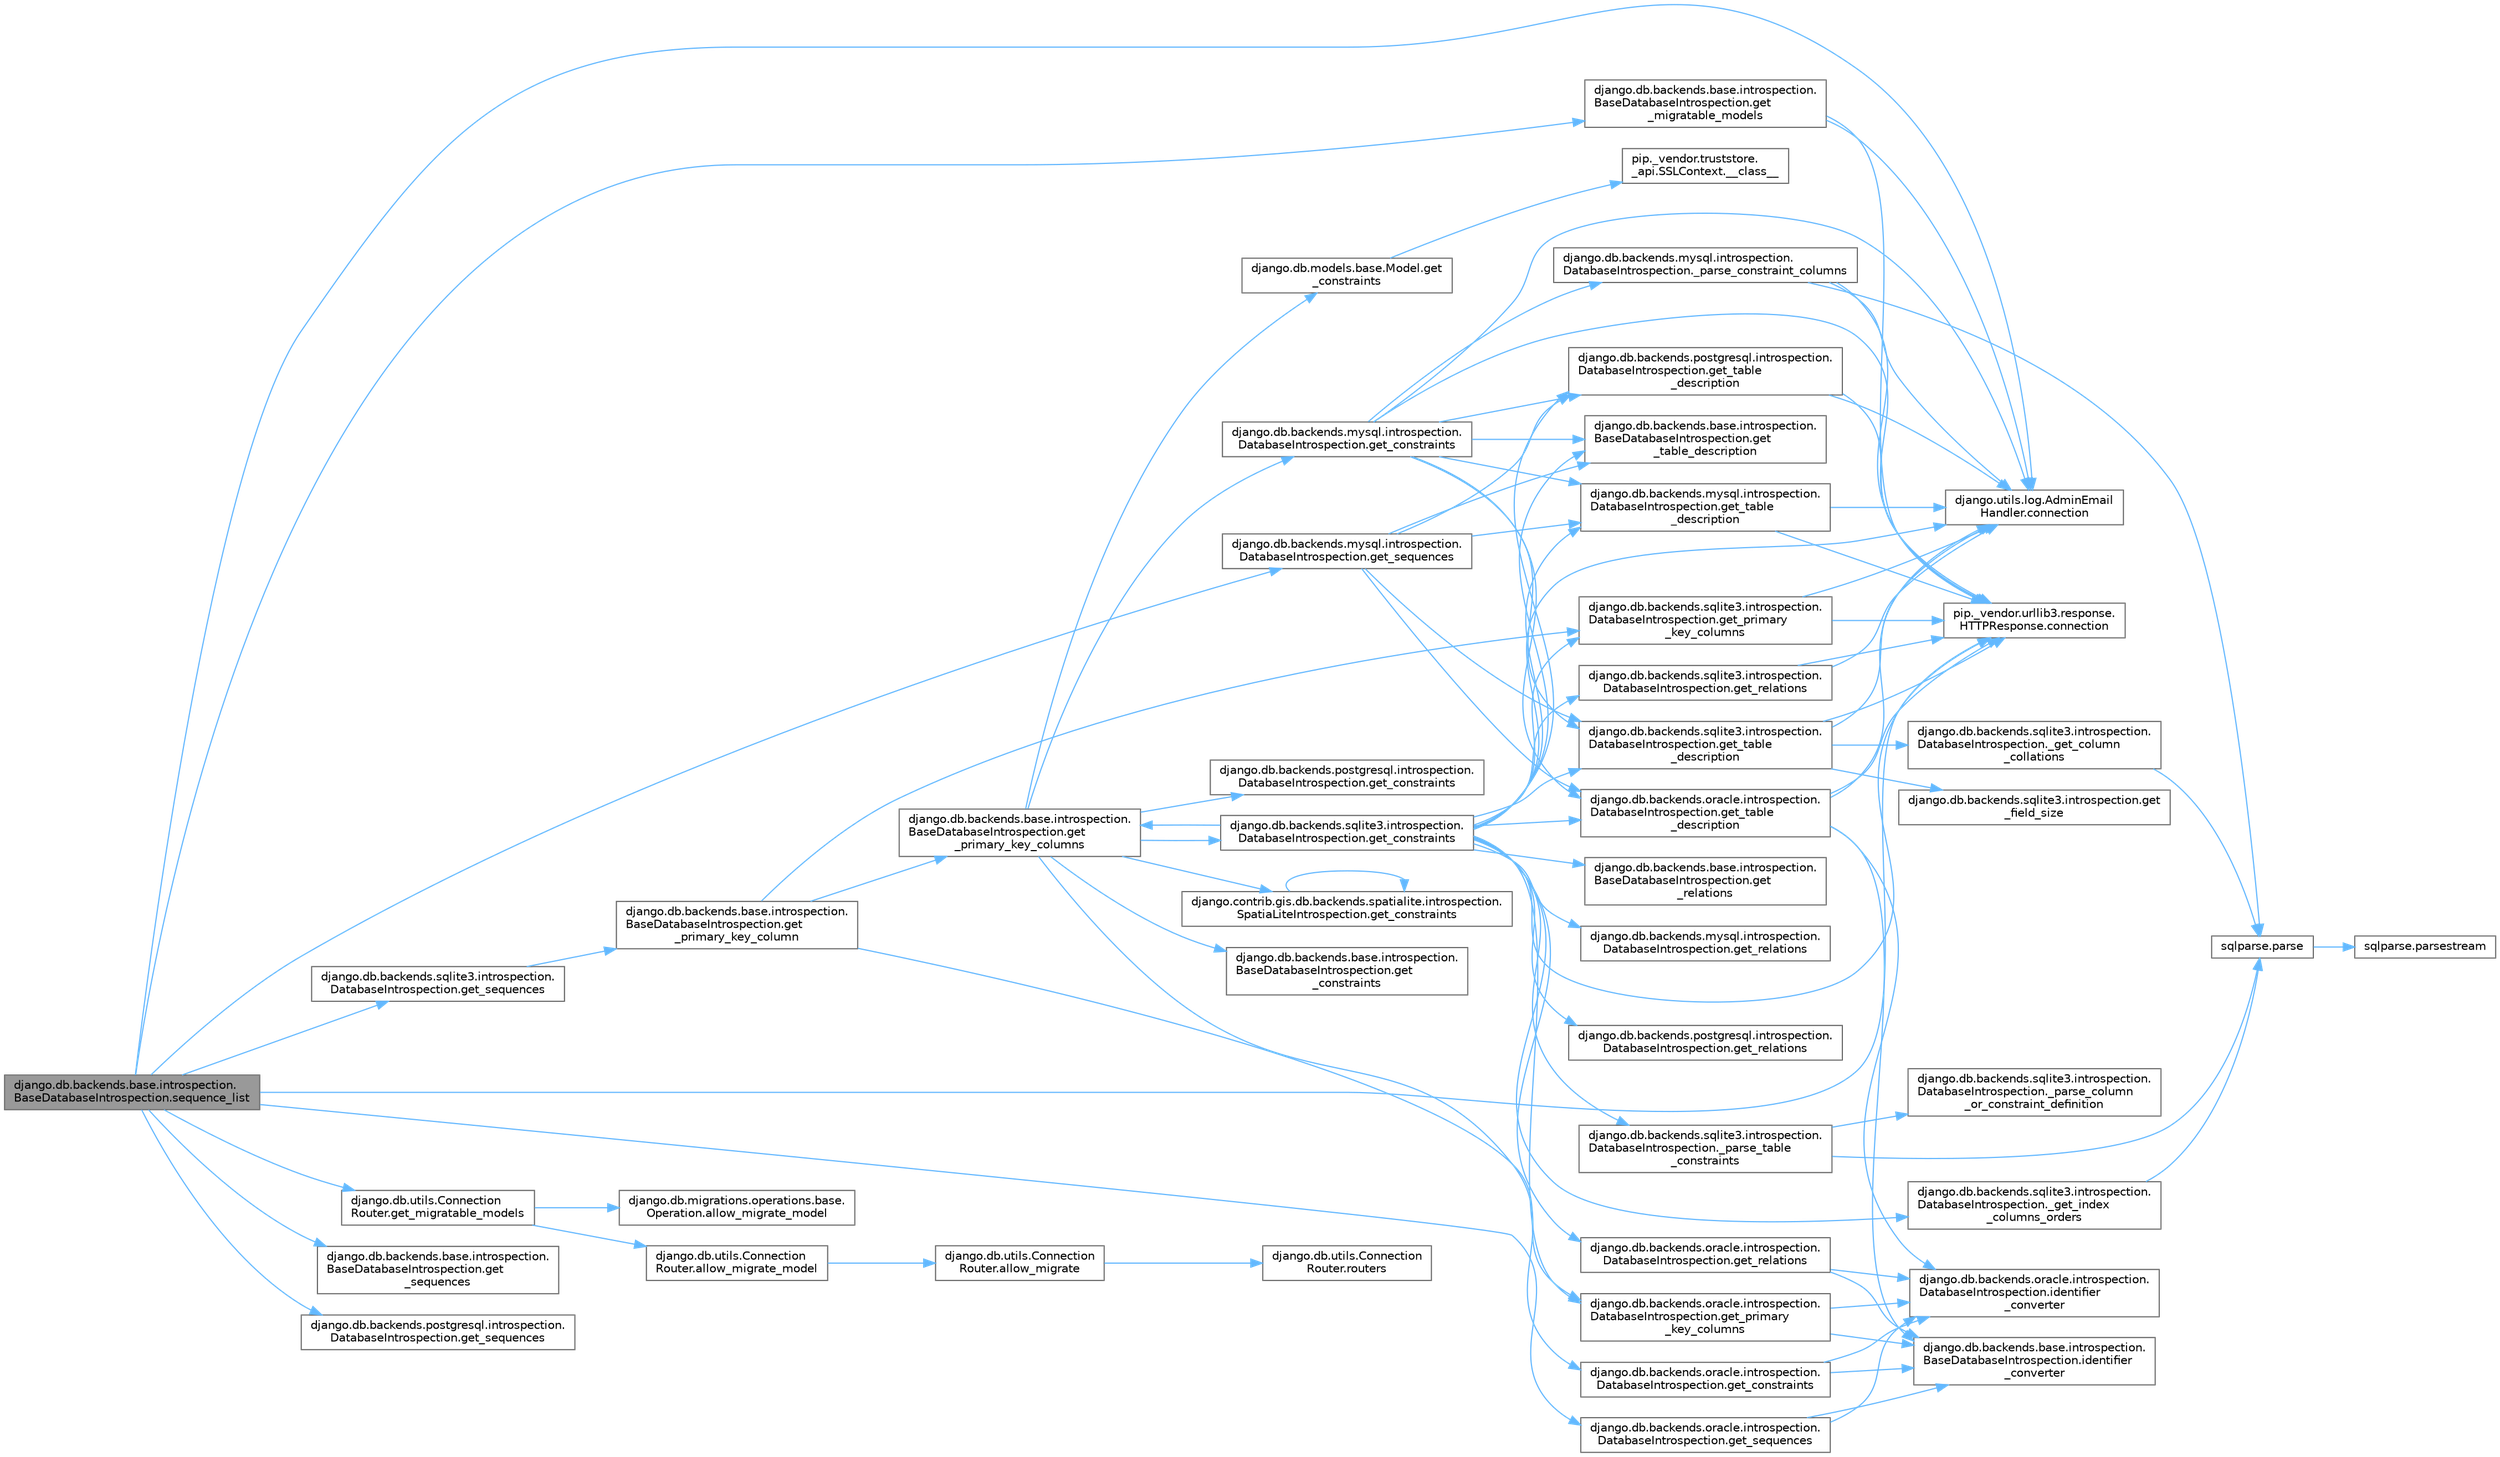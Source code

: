 digraph "django.db.backends.base.introspection.BaseDatabaseIntrospection.sequence_list"
{
 // LATEX_PDF_SIZE
  bgcolor="transparent";
  edge [fontname=Helvetica,fontsize=10,labelfontname=Helvetica,labelfontsize=10];
  node [fontname=Helvetica,fontsize=10,shape=box,height=0.2,width=0.4];
  rankdir="LR";
  Node1 [id="Node000001",label="django.db.backends.base.introspection.\lBaseDatabaseIntrospection.sequence_list",height=0.2,width=0.4,color="gray40", fillcolor="grey60", style="filled", fontcolor="black",tooltip=" "];
  Node1 -> Node2 [id="edge1_Node000001_Node000002",color="steelblue1",style="solid",tooltip=" "];
  Node2 [id="Node000002",label="django.utils.log.AdminEmail\lHandler.connection",height=0.2,width=0.4,color="grey40", fillcolor="white", style="filled",URL="$classdjango_1_1utils_1_1log_1_1_admin_email_handler.html#a545b5f7ec55a857fe1ca7836814a0760",tooltip=" "];
  Node1 -> Node3 [id="edge2_Node000001_Node000003",color="steelblue1",style="solid",tooltip=" "];
  Node3 [id="Node000003",label="pip._vendor.urllib3.response.\lHTTPResponse.connection",height=0.2,width=0.4,color="grey40", fillcolor="white", style="filled",URL="$classpip_1_1__vendor_1_1urllib3_1_1response_1_1_h_t_t_p_response.html#a9002314624685de3bbf9b84bdc87fef8",tooltip=" "];
  Node1 -> Node4 [id="edge3_Node000001_Node000004",color="steelblue1",style="solid",tooltip=" "];
  Node4 [id="Node000004",label="django.db.backends.base.introspection.\lBaseDatabaseIntrospection.get\l_migratable_models",height=0.2,width=0.4,color="grey40", fillcolor="white", style="filled",URL="$classdjango_1_1db_1_1backends_1_1base_1_1introspection_1_1_base_database_introspection.html#ac475886839a2b9bdad4219a3064aab9e",tooltip=" "];
  Node4 -> Node2 [id="edge4_Node000004_Node000002",color="steelblue1",style="solid",tooltip=" "];
  Node4 -> Node3 [id="edge5_Node000004_Node000003",color="steelblue1",style="solid",tooltip=" "];
  Node1 -> Node5 [id="edge6_Node000001_Node000005",color="steelblue1",style="solid",tooltip=" "];
  Node5 [id="Node000005",label="django.db.utils.Connection\lRouter.get_migratable_models",height=0.2,width=0.4,color="grey40", fillcolor="white", style="filled",URL="$classdjango_1_1db_1_1utils_1_1_connection_router.html#a69f35761a8c424226d73f72e6dc21103",tooltip=" "];
  Node5 -> Node6 [id="edge7_Node000005_Node000006",color="steelblue1",style="solid",tooltip=" "];
  Node6 [id="Node000006",label="django.db.migrations.operations.base.\lOperation.allow_migrate_model",height=0.2,width=0.4,color="grey40", fillcolor="white", style="filled",URL="$classdjango_1_1db_1_1migrations_1_1operations_1_1base_1_1_operation.html#ae9ccd8dda6ac5380e583c6c53ed66445",tooltip=" "];
  Node5 -> Node7 [id="edge8_Node000005_Node000007",color="steelblue1",style="solid",tooltip=" "];
  Node7 [id="Node000007",label="django.db.utils.Connection\lRouter.allow_migrate_model",height=0.2,width=0.4,color="grey40", fillcolor="white", style="filled",URL="$classdjango_1_1db_1_1utils_1_1_connection_router.html#affc0a7f7419e1ae0ad00101310abfc5f",tooltip=" "];
  Node7 -> Node8 [id="edge9_Node000007_Node000008",color="steelblue1",style="solid",tooltip=" "];
  Node8 [id="Node000008",label="django.db.utils.Connection\lRouter.allow_migrate",height=0.2,width=0.4,color="grey40", fillcolor="white", style="filled",URL="$classdjango_1_1db_1_1utils_1_1_connection_router.html#a05dfcfc3342bd064f71d69e9abcae2fd",tooltip=" "];
  Node8 -> Node9 [id="edge10_Node000008_Node000009",color="steelblue1",style="solid",tooltip=" "];
  Node9 [id="Node000009",label="django.db.utils.Connection\lRouter.routers",height=0.2,width=0.4,color="grey40", fillcolor="white", style="filled",URL="$classdjango_1_1db_1_1utils_1_1_connection_router.html#acddbbfc27aa31281f9c44e59978cdd57",tooltip=" "];
  Node1 -> Node10 [id="edge11_Node000001_Node000010",color="steelblue1",style="solid",tooltip=" "];
  Node10 [id="Node000010",label="django.db.backends.base.introspection.\lBaseDatabaseIntrospection.get\l_sequences",height=0.2,width=0.4,color="grey40", fillcolor="white", style="filled",URL="$classdjango_1_1db_1_1backends_1_1base_1_1introspection_1_1_base_database_introspection.html#afd0865ea75505d322eed2d723f25f5ce",tooltip=" "];
  Node1 -> Node11 [id="edge12_Node000001_Node000011",color="steelblue1",style="solid",tooltip=" "];
  Node11 [id="Node000011",label="django.db.backends.mysql.introspection.\lDatabaseIntrospection.get_sequences",height=0.2,width=0.4,color="grey40", fillcolor="white", style="filled",URL="$classdjango_1_1db_1_1backends_1_1mysql_1_1introspection_1_1_database_introspection.html#aea14a04b712885b2833928b79c4e50fb",tooltip=" "];
  Node11 -> Node12 [id="edge13_Node000011_Node000012",color="steelblue1",style="solid",tooltip=" "];
  Node12 [id="Node000012",label="django.db.backends.base.introspection.\lBaseDatabaseIntrospection.get\l_table_description",height=0.2,width=0.4,color="grey40", fillcolor="white", style="filled",URL="$classdjango_1_1db_1_1backends_1_1base_1_1introspection_1_1_base_database_introspection.html#ab7dfd26e5e81cb11ea3b47c91edfd33e",tooltip=" "];
  Node11 -> Node13 [id="edge14_Node000011_Node000013",color="steelblue1",style="solid",tooltip=" "];
  Node13 [id="Node000013",label="django.db.backends.mysql.introspection.\lDatabaseIntrospection.get_table\l_description",height=0.2,width=0.4,color="grey40", fillcolor="white", style="filled",URL="$classdjango_1_1db_1_1backends_1_1mysql_1_1introspection_1_1_database_introspection.html#aeb6fabd8f96140bd557dba334339b8b2",tooltip=" "];
  Node13 -> Node2 [id="edge15_Node000013_Node000002",color="steelblue1",style="solid",tooltip=" "];
  Node13 -> Node3 [id="edge16_Node000013_Node000003",color="steelblue1",style="solid",tooltip=" "];
  Node11 -> Node14 [id="edge17_Node000011_Node000014",color="steelblue1",style="solid",tooltip=" "];
  Node14 [id="Node000014",label="django.db.backends.oracle.introspection.\lDatabaseIntrospection.get_table\l_description",height=0.2,width=0.4,color="grey40", fillcolor="white", style="filled",URL="$classdjango_1_1db_1_1backends_1_1oracle_1_1introspection_1_1_database_introspection.html#ad429d2f3e336f1c165917b6831a9f400",tooltip=" "];
  Node14 -> Node2 [id="edge18_Node000014_Node000002",color="steelblue1",style="solid",tooltip=" "];
  Node14 -> Node3 [id="edge19_Node000014_Node000003",color="steelblue1",style="solid",tooltip=" "];
  Node14 -> Node15 [id="edge20_Node000014_Node000015",color="steelblue1",style="solid",tooltip=" "];
  Node15 [id="Node000015",label="django.db.backends.base.introspection.\lBaseDatabaseIntrospection.identifier\l_converter",height=0.2,width=0.4,color="grey40", fillcolor="white", style="filled",URL="$classdjango_1_1db_1_1backends_1_1base_1_1introspection_1_1_base_database_introspection.html#a54626588eccae64131d5b2dbc5c8bfdd",tooltip=" "];
  Node14 -> Node16 [id="edge21_Node000014_Node000016",color="steelblue1",style="solid",tooltip=" "];
  Node16 [id="Node000016",label="django.db.backends.oracle.introspection.\lDatabaseIntrospection.identifier\l_converter",height=0.2,width=0.4,color="grey40", fillcolor="white", style="filled",URL="$classdjango_1_1db_1_1backends_1_1oracle_1_1introspection_1_1_database_introspection.html#abe85a8ddea48c091b202994926ad0dba",tooltip=" "];
  Node11 -> Node17 [id="edge22_Node000011_Node000017",color="steelblue1",style="solid",tooltip=" "];
  Node17 [id="Node000017",label="django.db.backends.postgresql.introspection.\lDatabaseIntrospection.get_table\l_description",height=0.2,width=0.4,color="grey40", fillcolor="white", style="filled",URL="$classdjango_1_1db_1_1backends_1_1postgresql_1_1introspection_1_1_database_introspection.html#a243ca87e35c0c4fef52a38b8f9a536e1",tooltip=" "];
  Node17 -> Node2 [id="edge23_Node000017_Node000002",color="steelblue1",style="solid",tooltip=" "];
  Node17 -> Node3 [id="edge24_Node000017_Node000003",color="steelblue1",style="solid",tooltip=" "];
  Node11 -> Node18 [id="edge25_Node000011_Node000018",color="steelblue1",style="solid",tooltip=" "];
  Node18 [id="Node000018",label="django.db.backends.sqlite3.introspection.\lDatabaseIntrospection.get_table\l_description",height=0.2,width=0.4,color="grey40", fillcolor="white", style="filled",URL="$classdjango_1_1db_1_1backends_1_1sqlite3_1_1introspection_1_1_database_introspection.html#a94146dd006aa35d3b075881a11ba84f8",tooltip=" "];
  Node18 -> Node19 [id="edge26_Node000018_Node000019",color="steelblue1",style="solid",tooltip=" "];
  Node19 [id="Node000019",label="django.db.backends.sqlite3.introspection.\lDatabaseIntrospection._get_column\l_collations",height=0.2,width=0.4,color="grey40", fillcolor="white", style="filled",URL="$classdjango_1_1db_1_1backends_1_1sqlite3_1_1introspection_1_1_database_introspection.html#a7c8aa118c33cc1bc6898a06ec4d6aa10",tooltip=" "];
  Node19 -> Node20 [id="edge27_Node000019_Node000020",color="steelblue1",style="solid",tooltip=" "];
  Node20 [id="Node000020",label="sqlparse.parse",height=0.2,width=0.4,color="grey40", fillcolor="white", style="filled",URL="$namespacesqlparse.html#af6eb69b9ebd7fcaf9cf66cfd45ac3d1a",tooltip=" "];
  Node20 -> Node21 [id="edge28_Node000020_Node000021",color="steelblue1",style="solid",tooltip=" "];
  Node21 [id="Node000021",label="sqlparse.parsestream",height=0.2,width=0.4,color="grey40", fillcolor="white", style="filled",URL="$namespacesqlparse.html#a1fd4e5436874b6c268a4a74dc0dacfcf",tooltip=" "];
  Node18 -> Node2 [id="edge29_Node000018_Node000002",color="steelblue1",style="solid",tooltip=" "];
  Node18 -> Node3 [id="edge30_Node000018_Node000003",color="steelblue1",style="solid",tooltip=" "];
  Node18 -> Node22 [id="edge31_Node000018_Node000022",color="steelblue1",style="solid",tooltip=" "];
  Node22 [id="Node000022",label="django.db.backends.sqlite3.introspection.get\l_field_size",height=0.2,width=0.4,color="grey40", fillcolor="white", style="filled",URL="$namespacedjango_1_1db_1_1backends_1_1sqlite3_1_1introspection.html#a83e807ba65a17624a249fbe6756e3932",tooltip=" "];
  Node1 -> Node23 [id="edge32_Node000001_Node000023",color="steelblue1",style="solid",tooltip=" "];
  Node23 [id="Node000023",label="django.db.backends.oracle.introspection.\lDatabaseIntrospection.get_sequences",height=0.2,width=0.4,color="grey40", fillcolor="white", style="filled",URL="$classdjango_1_1db_1_1backends_1_1oracle_1_1introspection_1_1_database_introspection.html#a63bb21ef595278ce43c63f42bd7b1991",tooltip=" "];
  Node23 -> Node15 [id="edge33_Node000023_Node000015",color="steelblue1",style="solid",tooltip=" "];
  Node23 -> Node16 [id="edge34_Node000023_Node000016",color="steelblue1",style="solid",tooltip=" "];
  Node1 -> Node24 [id="edge35_Node000001_Node000024",color="steelblue1",style="solid",tooltip=" "];
  Node24 [id="Node000024",label="django.db.backends.postgresql.introspection.\lDatabaseIntrospection.get_sequences",height=0.2,width=0.4,color="grey40", fillcolor="white", style="filled",URL="$classdjango_1_1db_1_1backends_1_1postgresql_1_1introspection_1_1_database_introspection.html#aa1c716d929c214adceb7a29259d84843",tooltip=" "];
  Node1 -> Node25 [id="edge36_Node000001_Node000025",color="steelblue1",style="solid",tooltip=" "];
  Node25 [id="Node000025",label="django.db.backends.sqlite3.introspection.\lDatabaseIntrospection.get_sequences",height=0.2,width=0.4,color="grey40", fillcolor="white", style="filled",URL="$classdjango_1_1db_1_1backends_1_1sqlite3_1_1introspection_1_1_database_introspection.html#a36d0587fcc257b1efd2027bb5c4ddc3f",tooltip=" "];
  Node25 -> Node26 [id="edge37_Node000025_Node000026",color="steelblue1",style="solid",tooltip=" "];
  Node26 [id="Node000026",label="django.db.backends.base.introspection.\lBaseDatabaseIntrospection.get\l_primary_key_column",height=0.2,width=0.4,color="grey40", fillcolor="white", style="filled",URL="$classdjango_1_1db_1_1backends_1_1base_1_1introspection_1_1_base_database_introspection.html#af291fe20ae2db23b47f8426d13d591ed",tooltip=" "];
  Node26 -> Node27 [id="edge38_Node000026_Node000027",color="steelblue1",style="solid",tooltip=" "];
  Node27 [id="Node000027",label="django.db.backends.base.introspection.\lBaseDatabaseIntrospection.get\l_primary_key_columns",height=0.2,width=0.4,color="grey40", fillcolor="white", style="filled",URL="$classdjango_1_1db_1_1backends_1_1base_1_1introspection_1_1_base_database_introspection.html#a73c7324f1a12dbe61b5618caa90219c6",tooltip=" "];
  Node27 -> Node28 [id="edge39_Node000027_Node000028",color="steelblue1",style="solid",tooltip=" "];
  Node28 [id="Node000028",label="django.contrib.gis.db.backends.spatialite.introspection.\lSpatiaLiteIntrospection.get_constraints",height=0.2,width=0.4,color="grey40", fillcolor="white", style="filled",URL="$classdjango_1_1contrib_1_1gis_1_1db_1_1backends_1_1spatialite_1_1introspection_1_1_spatia_lite_introspection.html#a27b058c14ab53ad9bb4131761b80ab24",tooltip=" "];
  Node28 -> Node28 [id="edge40_Node000028_Node000028",color="steelblue1",style="solid",tooltip=" "];
  Node27 -> Node29 [id="edge41_Node000027_Node000029",color="steelblue1",style="solid",tooltip=" "];
  Node29 [id="Node000029",label="django.db.backends.base.introspection.\lBaseDatabaseIntrospection.get\l_constraints",height=0.2,width=0.4,color="grey40", fillcolor="white", style="filled",URL="$classdjango_1_1db_1_1backends_1_1base_1_1introspection_1_1_base_database_introspection.html#aadd54f338ec1f729a9133fe6ad500e3a",tooltip=" "];
  Node27 -> Node30 [id="edge42_Node000027_Node000030",color="steelblue1",style="solid",tooltip=" "];
  Node30 [id="Node000030",label="django.db.backends.mysql.introspection.\lDatabaseIntrospection.get_constraints",height=0.2,width=0.4,color="grey40", fillcolor="white", style="filled",URL="$classdjango_1_1db_1_1backends_1_1mysql_1_1introspection_1_1_database_introspection.html#ab64b4a0ae5e1a045a498349986a1cd17",tooltip=" "];
  Node30 -> Node31 [id="edge43_Node000030_Node000031",color="steelblue1",style="solid",tooltip=" "];
  Node31 [id="Node000031",label="django.db.backends.mysql.introspection.\lDatabaseIntrospection._parse_constraint_columns",height=0.2,width=0.4,color="grey40", fillcolor="white", style="filled",URL="$classdjango_1_1db_1_1backends_1_1mysql_1_1introspection_1_1_database_introspection.html#a8a4f0b7021453b33e30e2d78f621ba9d",tooltip=" "];
  Node31 -> Node2 [id="edge44_Node000031_Node000002",color="steelblue1",style="solid",tooltip=" "];
  Node31 -> Node3 [id="edge45_Node000031_Node000003",color="steelblue1",style="solid",tooltip=" "];
  Node31 -> Node20 [id="edge46_Node000031_Node000020",color="steelblue1",style="solid",tooltip=" "];
  Node30 -> Node2 [id="edge47_Node000030_Node000002",color="steelblue1",style="solid",tooltip=" "];
  Node30 -> Node3 [id="edge48_Node000030_Node000003",color="steelblue1",style="solid",tooltip=" "];
  Node30 -> Node12 [id="edge49_Node000030_Node000012",color="steelblue1",style="solid",tooltip=" "];
  Node30 -> Node13 [id="edge50_Node000030_Node000013",color="steelblue1",style="solid",tooltip=" "];
  Node30 -> Node14 [id="edge51_Node000030_Node000014",color="steelblue1",style="solid",tooltip=" "];
  Node30 -> Node17 [id="edge52_Node000030_Node000017",color="steelblue1",style="solid",tooltip=" "];
  Node30 -> Node18 [id="edge53_Node000030_Node000018",color="steelblue1",style="solid",tooltip=" "];
  Node27 -> Node32 [id="edge54_Node000027_Node000032",color="steelblue1",style="solid",tooltip=" "];
  Node32 [id="Node000032",label="django.db.backends.oracle.introspection.\lDatabaseIntrospection.get_constraints",height=0.2,width=0.4,color="grey40", fillcolor="white", style="filled",URL="$classdjango_1_1db_1_1backends_1_1oracle_1_1introspection_1_1_database_introspection.html#a1540771f037e379e614ea68efc73858a",tooltip=" "];
  Node32 -> Node15 [id="edge55_Node000032_Node000015",color="steelblue1",style="solid",tooltip=" "];
  Node32 -> Node16 [id="edge56_Node000032_Node000016",color="steelblue1",style="solid",tooltip=" "];
  Node27 -> Node33 [id="edge57_Node000027_Node000033",color="steelblue1",style="solid",tooltip=" "];
  Node33 [id="Node000033",label="django.db.backends.postgresql.introspection.\lDatabaseIntrospection.get_constraints",height=0.2,width=0.4,color="grey40", fillcolor="white", style="filled",URL="$classdjango_1_1db_1_1backends_1_1postgresql_1_1introspection_1_1_database_introspection.html#a664ea6fee622c28f6d851f6a8379eefd",tooltip=" "];
  Node27 -> Node34 [id="edge58_Node000027_Node000034",color="steelblue1",style="solid",tooltip=" "];
  Node34 [id="Node000034",label="django.db.backends.sqlite3.introspection.\lDatabaseIntrospection.get_constraints",height=0.2,width=0.4,color="grey40", fillcolor="white", style="filled",URL="$classdjango_1_1db_1_1backends_1_1sqlite3_1_1introspection_1_1_database_introspection.html#a4f9b970311726f2a009c4d6c41978584",tooltip=" "];
  Node34 -> Node35 [id="edge59_Node000034_Node000035",color="steelblue1",style="solid",tooltip=" "];
  Node35 [id="Node000035",label="django.db.backends.sqlite3.introspection.\lDatabaseIntrospection._get_index\l_columns_orders",height=0.2,width=0.4,color="grey40", fillcolor="white", style="filled",URL="$classdjango_1_1db_1_1backends_1_1sqlite3_1_1introspection_1_1_database_introspection.html#a663ca29c0ae30c5fab1f09e9f21c2a41",tooltip=" "];
  Node35 -> Node20 [id="edge60_Node000035_Node000020",color="steelblue1",style="solid",tooltip=" "];
  Node34 -> Node36 [id="edge61_Node000034_Node000036",color="steelblue1",style="solid",tooltip=" "];
  Node36 [id="Node000036",label="django.db.backends.sqlite3.introspection.\lDatabaseIntrospection._parse_table\l_constraints",height=0.2,width=0.4,color="grey40", fillcolor="white", style="filled",URL="$classdjango_1_1db_1_1backends_1_1sqlite3_1_1introspection_1_1_database_introspection.html#a3ff18a8bcb1f5cdcc817d94f868953df",tooltip=" "];
  Node36 -> Node37 [id="edge62_Node000036_Node000037",color="steelblue1",style="solid",tooltip=" "];
  Node37 [id="Node000037",label="django.db.backends.sqlite3.introspection.\lDatabaseIntrospection._parse_column\l_or_constraint_definition",height=0.2,width=0.4,color="grey40", fillcolor="white", style="filled",URL="$classdjango_1_1db_1_1backends_1_1sqlite3_1_1introspection_1_1_database_introspection.html#a155a6df9c176b3eb6ca8eab372767cf1",tooltip=" "];
  Node36 -> Node20 [id="edge63_Node000036_Node000020",color="steelblue1",style="solid",tooltip=" "];
  Node34 -> Node2 [id="edge64_Node000034_Node000002",color="steelblue1",style="solid",tooltip=" "];
  Node34 -> Node3 [id="edge65_Node000034_Node000003",color="steelblue1",style="solid",tooltip=" "];
  Node34 -> Node27 [id="edge66_Node000034_Node000027",color="steelblue1",style="solid",tooltip=" "];
  Node34 -> Node38 [id="edge67_Node000034_Node000038",color="steelblue1",style="solid",tooltip=" "];
  Node38 [id="Node000038",label="django.db.backends.oracle.introspection.\lDatabaseIntrospection.get_primary\l_key_columns",height=0.2,width=0.4,color="grey40", fillcolor="white", style="filled",URL="$classdjango_1_1db_1_1backends_1_1oracle_1_1introspection_1_1_database_introspection.html#ada7bc9fee406f8910453e635271df67a",tooltip=" "];
  Node38 -> Node15 [id="edge68_Node000038_Node000015",color="steelblue1",style="solid",tooltip=" "];
  Node38 -> Node16 [id="edge69_Node000038_Node000016",color="steelblue1",style="solid",tooltip=" "];
  Node34 -> Node39 [id="edge70_Node000034_Node000039",color="steelblue1",style="solid",tooltip=" "];
  Node39 [id="Node000039",label="django.db.backends.sqlite3.introspection.\lDatabaseIntrospection.get_primary\l_key_columns",height=0.2,width=0.4,color="grey40", fillcolor="white", style="filled",URL="$classdjango_1_1db_1_1backends_1_1sqlite3_1_1introspection_1_1_database_introspection.html#a67cf614de3df9cd934fd6941d1f48608",tooltip=" "];
  Node39 -> Node2 [id="edge71_Node000039_Node000002",color="steelblue1",style="solid",tooltip=" "];
  Node39 -> Node3 [id="edge72_Node000039_Node000003",color="steelblue1",style="solid",tooltip=" "];
  Node34 -> Node40 [id="edge73_Node000034_Node000040",color="steelblue1",style="solid",tooltip=" "];
  Node40 [id="Node000040",label="django.db.backends.base.introspection.\lBaseDatabaseIntrospection.get\l_relations",height=0.2,width=0.4,color="grey40", fillcolor="white", style="filled",URL="$classdjango_1_1db_1_1backends_1_1base_1_1introspection_1_1_base_database_introspection.html#a7a61121010d6381242d6cd61b8443f6b",tooltip=" "];
  Node34 -> Node41 [id="edge74_Node000034_Node000041",color="steelblue1",style="solid",tooltip=" "];
  Node41 [id="Node000041",label="django.db.backends.mysql.introspection.\lDatabaseIntrospection.get_relations",height=0.2,width=0.4,color="grey40", fillcolor="white", style="filled",URL="$classdjango_1_1db_1_1backends_1_1mysql_1_1introspection_1_1_database_introspection.html#a91356f2f63c070a780e4f9152d0f4080",tooltip=" "];
  Node34 -> Node42 [id="edge75_Node000034_Node000042",color="steelblue1",style="solid",tooltip=" "];
  Node42 [id="Node000042",label="django.db.backends.oracle.introspection.\lDatabaseIntrospection.get_relations",height=0.2,width=0.4,color="grey40", fillcolor="white", style="filled",URL="$classdjango_1_1db_1_1backends_1_1oracle_1_1introspection_1_1_database_introspection.html#a6def07a326d239fae609374a677926b5",tooltip=" "];
  Node42 -> Node15 [id="edge76_Node000042_Node000015",color="steelblue1",style="solid",tooltip=" "];
  Node42 -> Node16 [id="edge77_Node000042_Node000016",color="steelblue1",style="solid",tooltip=" "];
  Node34 -> Node43 [id="edge78_Node000034_Node000043",color="steelblue1",style="solid",tooltip=" "];
  Node43 [id="Node000043",label="django.db.backends.postgresql.introspection.\lDatabaseIntrospection.get_relations",height=0.2,width=0.4,color="grey40", fillcolor="white", style="filled",URL="$classdjango_1_1db_1_1backends_1_1postgresql_1_1introspection_1_1_database_introspection.html#a069bd3a16c3034d54064cd67105c8046",tooltip=" "];
  Node34 -> Node44 [id="edge79_Node000034_Node000044",color="steelblue1",style="solid",tooltip=" "];
  Node44 [id="Node000044",label="django.db.backends.sqlite3.introspection.\lDatabaseIntrospection.get_relations",height=0.2,width=0.4,color="grey40", fillcolor="white", style="filled",URL="$classdjango_1_1db_1_1backends_1_1sqlite3_1_1introspection_1_1_database_introspection.html#a1a9344b8b24fb837e6200a71bacc82ff",tooltip=" "];
  Node44 -> Node2 [id="edge80_Node000044_Node000002",color="steelblue1",style="solid",tooltip=" "];
  Node44 -> Node3 [id="edge81_Node000044_Node000003",color="steelblue1",style="solid",tooltip=" "];
  Node34 -> Node12 [id="edge82_Node000034_Node000012",color="steelblue1",style="solid",tooltip=" "];
  Node34 -> Node13 [id="edge83_Node000034_Node000013",color="steelblue1",style="solid",tooltip=" "];
  Node34 -> Node14 [id="edge84_Node000034_Node000014",color="steelblue1",style="solid",tooltip=" "];
  Node34 -> Node17 [id="edge85_Node000034_Node000017",color="steelblue1",style="solid",tooltip=" "];
  Node34 -> Node18 [id="edge86_Node000034_Node000018",color="steelblue1",style="solid",tooltip=" "];
  Node27 -> Node45 [id="edge87_Node000027_Node000045",color="steelblue1",style="solid",tooltip=" "];
  Node45 [id="Node000045",label="django.db.models.base.Model.get\l_constraints",height=0.2,width=0.4,color="grey40", fillcolor="white", style="filled",URL="$classdjango_1_1db_1_1models_1_1base_1_1_model.html#ad79f1752973c64296010c82c9b78a282",tooltip=" "];
  Node45 -> Node46 [id="edge88_Node000045_Node000046",color="steelblue1",style="solid",tooltip=" "];
  Node46 [id="Node000046",label="pip._vendor.truststore.\l_api.SSLContext.__class__",height=0.2,width=0.4,color="grey40", fillcolor="white", style="filled",URL="$classpip_1_1__vendor_1_1truststore_1_1__api_1_1_s_s_l_context.html#a530861514f31eabaa3f513557d6e66de",tooltip=" "];
  Node26 -> Node38 [id="edge89_Node000026_Node000038",color="steelblue1",style="solid",tooltip=" "];
  Node26 -> Node39 [id="edge90_Node000026_Node000039",color="steelblue1",style="solid",tooltip=" "];
}
